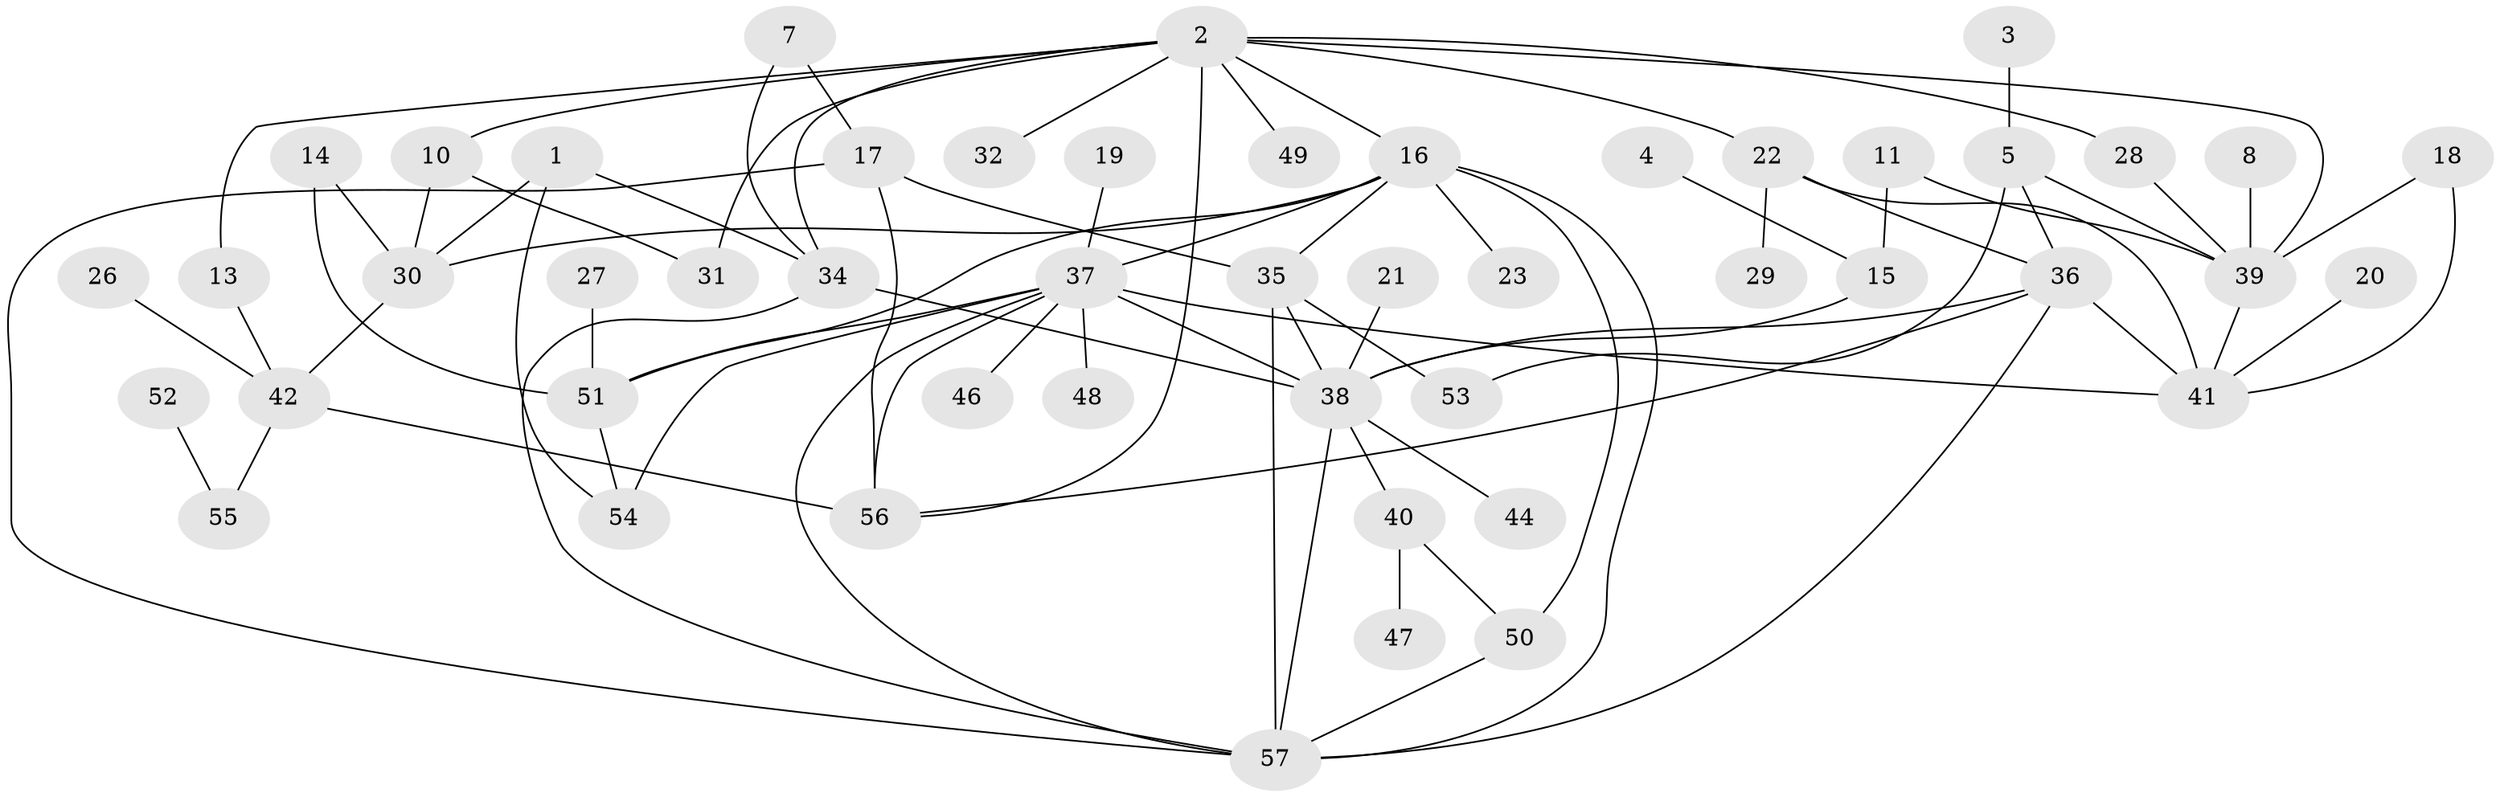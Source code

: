 // original degree distribution, {3: 0.21052631578947367, 5: 0.06140350877192982, 2: 0.2894736842105263, 6: 0.05263157894736842, 1: 0.22807017543859648, 7: 0.008771929824561403, 0: 0.06140350877192982, 4: 0.08771929824561403}
// Generated by graph-tools (version 1.1) at 2025/49/03/09/25 03:49:14]
// undirected, 49 vertices, 80 edges
graph export_dot {
graph [start="1"]
  node [color=gray90,style=filled];
  1;
  2;
  3;
  4;
  5;
  7;
  8;
  10;
  11;
  13;
  14;
  15;
  16;
  17;
  18;
  19;
  20;
  21;
  22;
  23;
  26;
  27;
  28;
  29;
  30;
  31;
  32;
  34;
  35;
  36;
  37;
  38;
  39;
  40;
  41;
  42;
  44;
  46;
  47;
  48;
  49;
  50;
  51;
  52;
  53;
  54;
  55;
  56;
  57;
  1 -- 30 [weight=1.0];
  1 -- 34 [weight=1.0];
  1 -- 54 [weight=1.0];
  2 -- 10 [weight=1.0];
  2 -- 13 [weight=1.0];
  2 -- 16 [weight=1.0];
  2 -- 22 [weight=1.0];
  2 -- 28 [weight=1.0];
  2 -- 31 [weight=1.0];
  2 -- 32 [weight=1.0];
  2 -- 34 [weight=1.0];
  2 -- 39 [weight=1.0];
  2 -- 49 [weight=1.0];
  2 -- 56 [weight=1.0];
  3 -- 5 [weight=1.0];
  4 -- 15 [weight=1.0];
  5 -- 36 [weight=1.0];
  5 -- 39 [weight=1.0];
  5 -- 53 [weight=1.0];
  7 -- 17 [weight=1.0];
  7 -- 34 [weight=1.0];
  8 -- 39 [weight=1.0];
  10 -- 30 [weight=1.0];
  10 -- 31 [weight=1.0];
  11 -- 15 [weight=1.0];
  11 -- 39 [weight=1.0];
  13 -- 42 [weight=1.0];
  14 -- 30 [weight=1.0];
  14 -- 51 [weight=1.0];
  15 -- 38 [weight=2.0];
  16 -- 23 [weight=1.0];
  16 -- 30 [weight=1.0];
  16 -- 35 [weight=1.0];
  16 -- 37 [weight=1.0];
  16 -- 50 [weight=1.0];
  16 -- 51 [weight=1.0];
  16 -- 57 [weight=1.0];
  17 -- 35 [weight=1.0];
  17 -- 56 [weight=1.0];
  17 -- 57 [weight=1.0];
  18 -- 39 [weight=1.0];
  18 -- 41 [weight=1.0];
  19 -- 37 [weight=1.0];
  20 -- 41 [weight=1.0];
  21 -- 38 [weight=1.0];
  22 -- 29 [weight=1.0];
  22 -- 36 [weight=1.0];
  22 -- 41 [weight=1.0];
  26 -- 42 [weight=1.0];
  27 -- 51 [weight=1.0];
  28 -- 39 [weight=1.0];
  30 -- 42 [weight=1.0];
  34 -- 38 [weight=1.0];
  34 -- 57 [weight=1.0];
  35 -- 38 [weight=1.0];
  35 -- 53 [weight=1.0];
  35 -- 57 [weight=1.0];
  36 -- 38 [weight=1.0];
  36 -- 41 [weight=1.0];
  36 -- 56 [weight=1.0];
  36 -- 57 [weight=1.0];
  37 -- 38 [weight=1.0];
  37 -- 41 [weight=1.0];
  37 -- 46 [weight=1.0];
  37 -- 48 [weight=1.0];
  37 -- 51 [weight=1.0];
  37 -- 54 [weight=2.0];
  37 -- 56 [weight=1.0];
  37 -- 57 [weight=1.0];
  38 -- 40 [weight=1.0];
  38 -- 44 [weight=1.0];
  38 -- 57 [weight=1.0];
  39 -- 41 [weight=1.0];
  40 -- 47 [weight=1.0];
  40 -- 50 [weight=1.0];
  42 -- 55 [weight=1.0];
  42 -- 56 [weight=1.0];
  50 -- 57 [weight=1.0];
  51 -- 54 [weight=1.0];
  52 -- 55 [weight=1.0];
}

